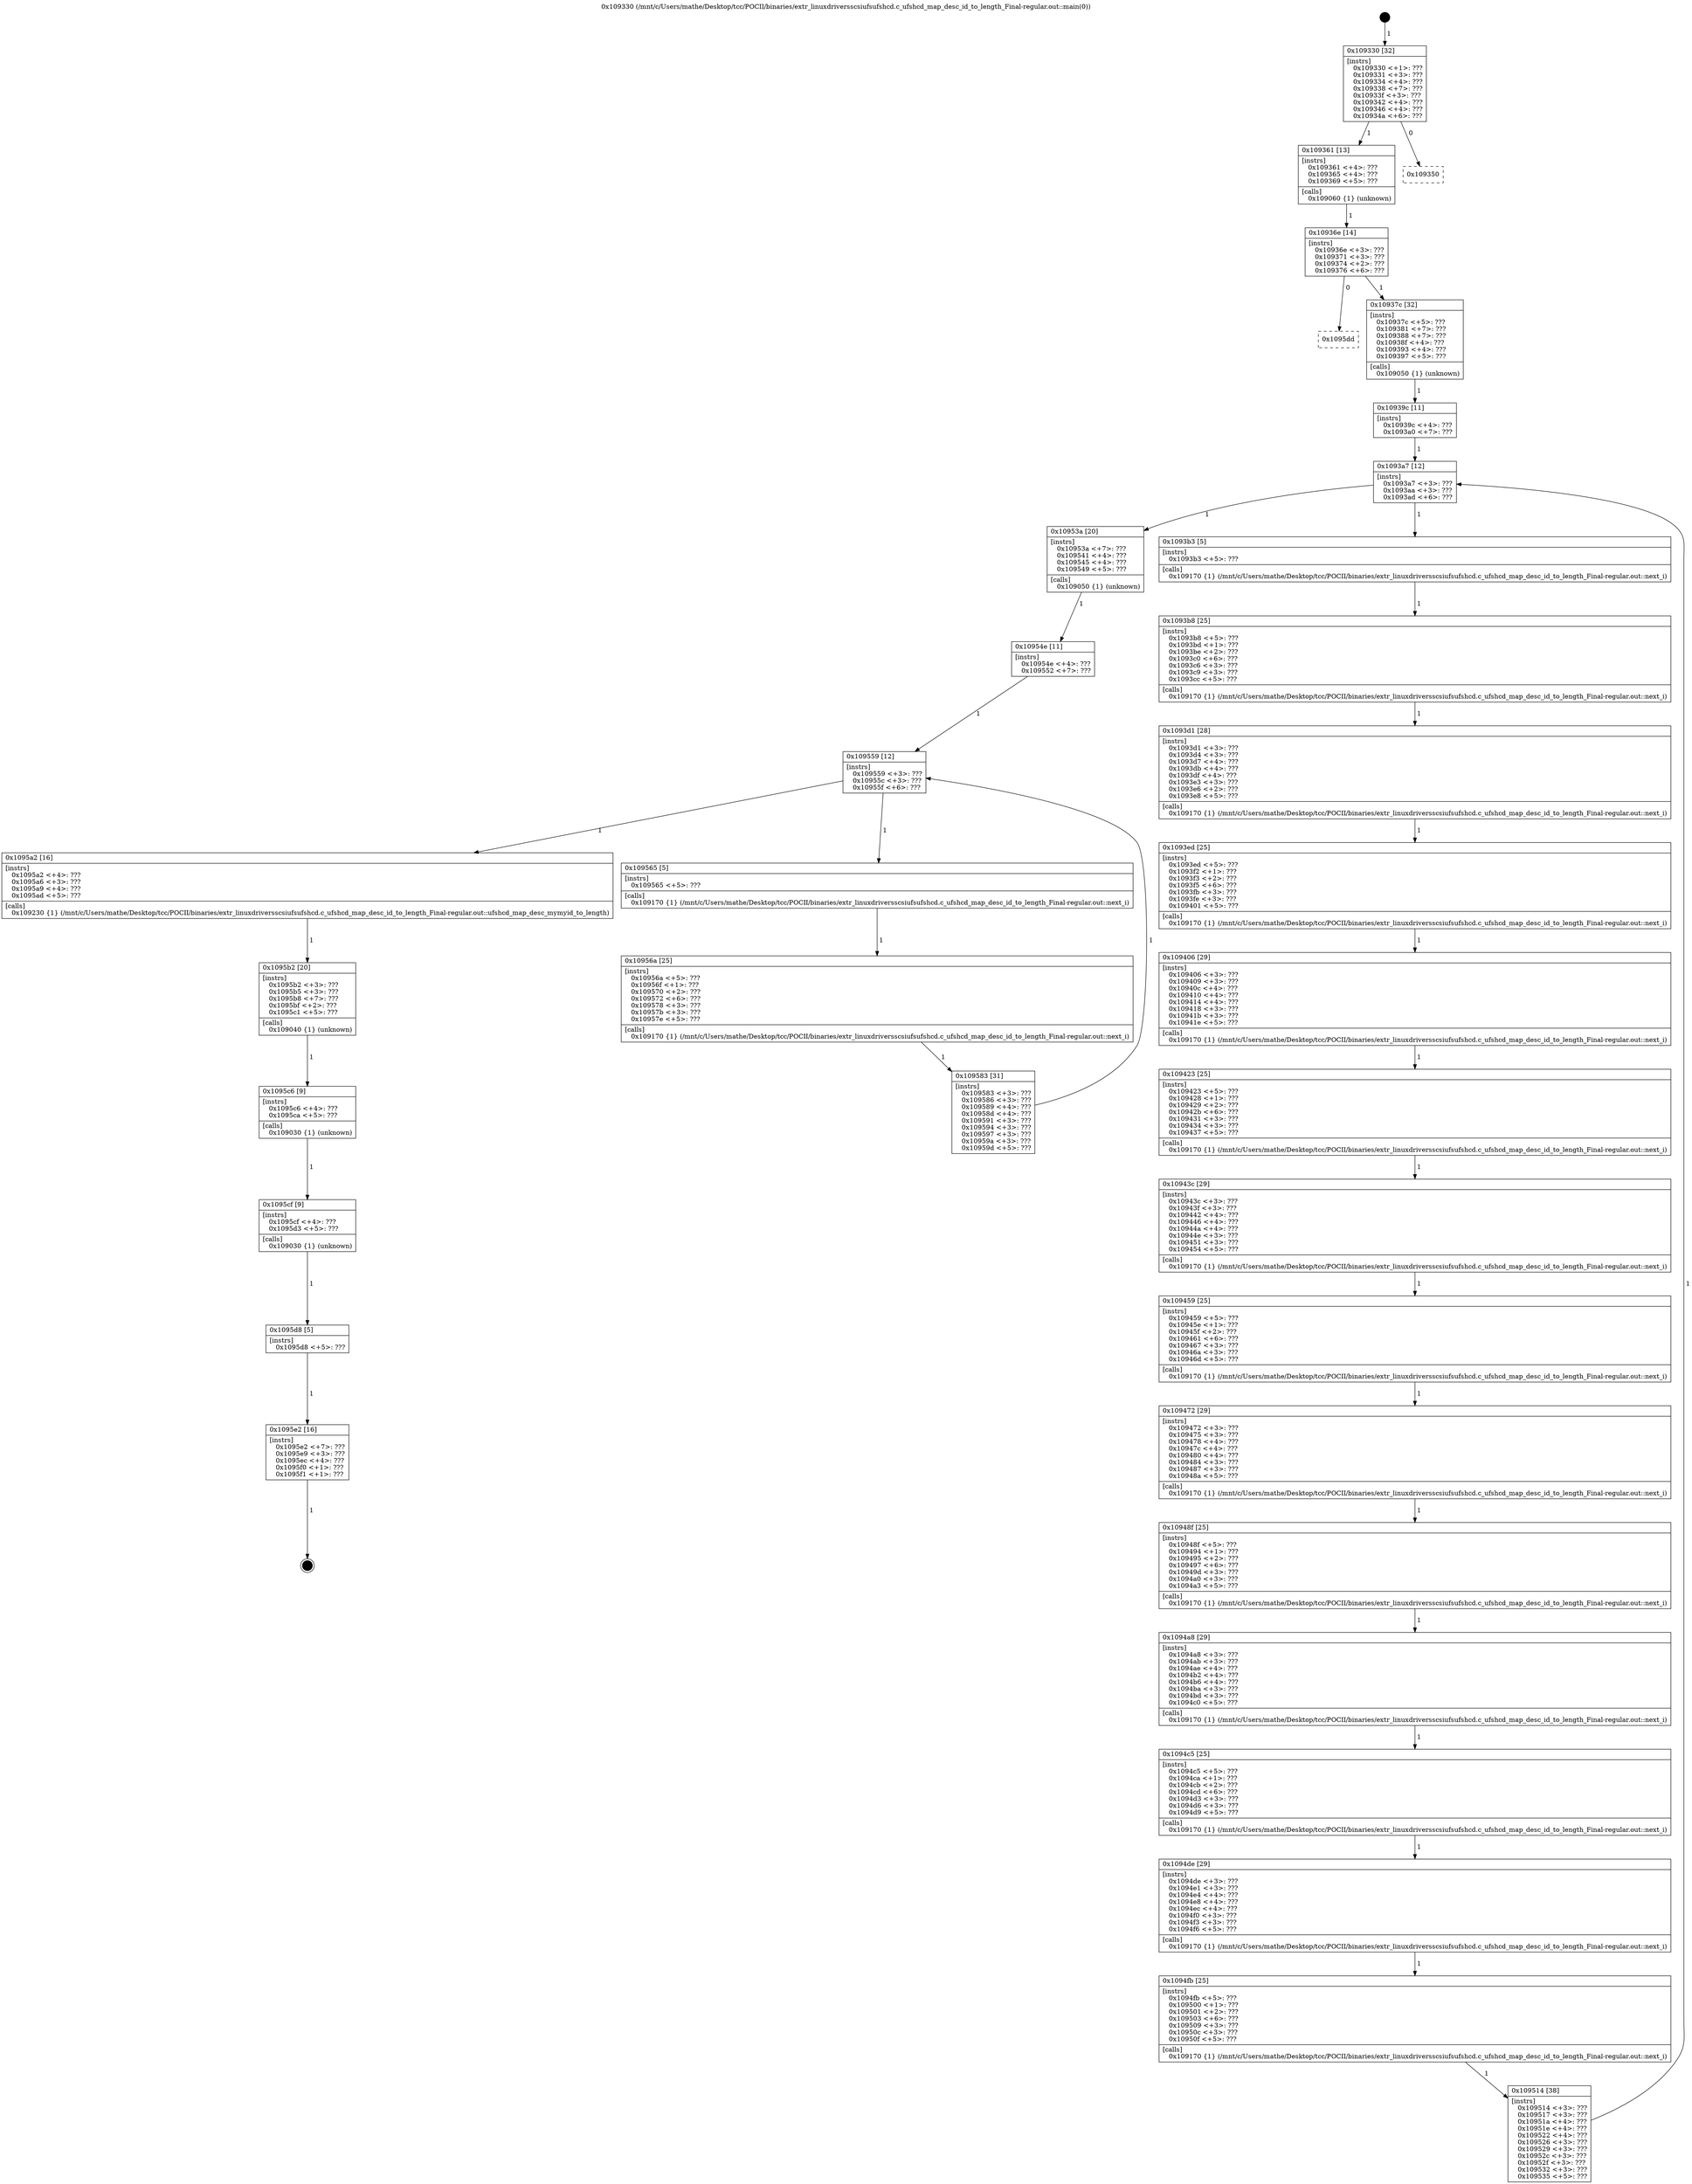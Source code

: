 digraph "0x109330" {
  label = "0x109330 (/mnt/c/Users/mathe/Desktop/tcc/POCII/binaries/extr_linuxdriversscsiufsufshcd.c_ufshcd_map_desc_id_to_length_Final-regular.out::main(0))"
  labelloc = "t"
  node[shape=record]

  Entry [label="",width=0.3,height=0.3,shape=circle,fillcolor=black,style=filled]
  "0x109330" [label="{
     0x109330 [32]\l
     | [instrs]\l
     &nbsp;&nbsp;0x109330 \<+1\>: ???\l
     &nbsp;&nbsp;0x109331 \<+3\>: ???\l
     &nbsp;&nbsp;0x109334 \<+4\>: ???\l
     &nbsp;&nbsp;0x109338 \<+7\>: ???\l
     &nbsp;&nbsp;0x10933f \<+3\>: ???\l
     &nbsp;&nbsp;0x109342 \<+4\>: ???\l
     &nbsp;&nbsp;0x109346 \<+4\>: ???\l
     &nbsp;&nbsp;0x10934a \<+6\>: ???\l
  }"]
  "0x109361" [label="{
     0x109361 [13]\l
     | [instrs]\l
     &nbsp;&nbsp;0x109361 \<+4\>: ???\l
     &nbsp;&nbsp;0x109365 \<+4\>: ???\l
     &nbsp;&nbsp;0x109369 \<+5\>: ???\l
     | [calls]\l
     &nbsp;&nbsp;0x109060 \{1\} (unknown)\l
  }"]
  "0x109350" [label="{
     0x109350\l
  }", style=dashed]
  "0x10936e" [label="{
     0x10936e [14]\l
     | [instrs]\l
     &nbsp;&nbsp;0x10936e \<+3\>: ???\l
     &nbsp;&nbsp;0x109371 \<+3\>: ???\l
     &nbsp;&nbsp;0x109374 \<+2\>: ???\l
     &nbsp;&nbsp;0x109376 \<+6\>: ???\l
  }"]
  "0x1095dd" [label="{
     0x1095dd\l
  }", style=dashed]
  "0x10937c" [label="{
     0x10937c [32]\l
     | [instrs]\l
     &nbsp;&nbsp;0x10937c \<+5\>: ???\l
     &nbsp;&nbsp;0x109381 \<+7\>: ???\l
     &nbsp;&nbsp;0x109388 \<+7\>: ???\l
     &nbsp;&nbsp;0x10938f \<+4\>: ???\l
     &nbsp;&nbsp;0x109393 \<+4\>: ???\l
     &nbsp;&nbsp;0x109397 \<+5\>: ???\l
     | [calls]\l
     &nbsp;&nbsp;0x109050 \{1\} (unknown)\l
  }"]
  Exit [label="",width=0.3,height=0.3,shape=circle,fillcolor=black,style=filled,peripheries=2]
  "0x1093a7" [label="{
     0x1093a7 [12]\l
     | [instrs]\l
     &nbsp;&nbsp;0x1093a7 \<+3\>: ???\l
     &nbsp;&nbsp;0x1093aa \<+3\>: ???\l
     &nbsp;&nbsp;0x1093ad \<+6\>: ???\l
  }"]
  "0x10953a" [label="{
     0x10953a [20]\l
     | [instrs]\l
     &nbsp;&nbsp;0x10953a \<+7\>: ???\l
     &nbsp;&nbsp;0x109541 \<+4\>: ???\l
     &nbsp;&nbsp;0x109545 \<+4\>: ???\l
     &nbsp;&nbsp;0x109549 \<+5\>: ???\l
     | [calls]\l
     &nbsp;&nbsp;0x109050 \{1\} (unknown)\l
  }"]
  "0x1093b3" [label="{
     0x1093b3 [5]\l
     | [instrs]\l
     &nbsp;&nbsp;0x1093b3 \<+5\>: ???\l
     | [calls]\l
     &nbsp;&nbsp;0x109170 \{1\} (/mnt/c/Users/mathe/Desktop/tcc/POCII/binaries/extr_linuxdriversscsiufsufshcd.c_ufshcd_map_desc_id_to_length_Final-regular.out::next_i)\l
  }"]
  "0x1093b8" [label="{
     0x1093b8 [25]\l
     | [instrs]\l
     &nbsp;&nbsp;0x1093b8 \<+5\>: ???\l
     &nbsp;&nbsp;0x1093bd \<+1\>: ???\l
     &nbsp;&nbsp;0x1093be \<+2\>: ???\l
     &nbsp;&nbsp;0x1093c0 \<+6\>: ???\l
     &nbsp;&nbsp;0x1093c6 \<+3\>: ???\l
     &nbsp;&nbsp;0x1093c9 \<+3\>: ???\l
     &nbsp;&nbsp;0x1093cc \<+5\>: ???\l
     | [calls]\l
     &nbsp;&nbsp;0x109170 \{1\} (/mnt/c/Users/mathe/Desktop/tcc/POCII/binaries/extr_linuxdriversscsiufsufshcd.c_ufshcd_map_desc_id_to_length_Final-regular.out::next_i)\l
  }"]
  "0x1093d1" [label="{
     0x1093d1 [28]\l
     | [instrs]\l
     &nbsp;&nbsp;0x1093d1 \<+3\>: ???\l
     &nbsp;&nbsp;0x1093d4 \<+3\>: ???\l
     &nbsp;&nbsp;0x1093d7 \<+4\>: ???\l
     &nbsp;&nbsp;0x1093db \<+4\>: ???\l
     &nbsp;&nbsp;0x1093df \<+4\>: ???\l
     &nbsp;&nbsp;0x1093e3 \<+3\>: ???\l
     &nbsp;&nbsp;0x1093e6 \<+2\>: ???\l
     &nbsp;&nbsp;0x1093e8 \<+5\>: ???\l
     | [calls]\l
     &nbsp;&nbsp;0x109170 \{1\} (/mnt/c/Users/mathe/Desktop/tcc/POCII/binaries/extr_linuxdriversscsiufsufshcd.c_ufshcd_map_desc_id_to_length_Final-regular.out::next_i)\l
  }"]
  "0x1093ed" [label="{
     0x1093ed [25]\l
     | [instrs]\l
     &nbsp;&nbsp;0x1093ed \<+5\>: ???\l
     &nbsp;&nbsp;0x1093f2 \<+1\>: ???\l
     &nbsp;&nbsp;0x1093f3 \<+2\>: ???\l
     &nbsp;&nbsp;0x1093f5 \<+6\>: ???\l
     &nbsp;&nbsp;0x1093fb \<+3\>: ???\l
     &nbsp;&nbsp;0x1093fe \<+3\>: ???\l
     &nbsp;&nbsp;0x109401 \<+5\>: ???\l
     | [calls]\l
     &nbsp;&nbsp;0x109170 \{1\} (/mnt/c/Users/mathe/Desktop/tcc/POCII/binaries/extr_linuxdriversscsiufsufshcd.c_ufshcd_map_desc_id_to_length_Final-regular.out::next_i)\l
  }"]
  "0x109406" [label="{
     0x109406 [29]\l
     | [instrs]\l
     &nbsp;&nbsp;0x109406 \<+3\>: ???\l
     &nbsp;&nbsp;0x109409 \<+3\>: ???\l
     &nbsp;&nbsp;0x10940c \<+4\>: ???\l
     &nbsp;&nbsp;0x109410 \<+4\>: ???\l
     &nbsp;&nbsp;0x109414 \<+4\>: ???\l
     &nbsp;&nbsp;0x109418 \<+3\>: ???\l
     &nbsp;&nbsp;0x10941b \<+3\>: ???\l
     &nbsp;&nbsp;0x10941e \<+5\>: ???\l
     | [calls]\l
     &nbsp;&nbsp;0x109170 \{1\} (/mnt/c/Users/mathe/Desktop/tcc/POCII/binaries/extr_linuxdriversscsiufsufshcd.c_ufshcd_map_desc_id_to_length_Final-regular.out::next_i)\l
  }"]
  "0x109423" [label="{
     0x109423 [25]\l
     | [instrs]\l
     &nbsp;&nbsp;0x109423 \<+5\>: ???\l
     &nbsp;&nbsp;0x109428 \<+1\>: ???\l
     &nbsp;&nbsp;0x109429 \<+2\>: ???\l
     &nbsp;&nbsp;0x10942b \<+6\>: ???\l
     &nbsp;&nbsp;0x109431 \<+3\>: ???\l
     &nbsp;&nbsp;0x109434 \<+3\>: ???\l
     &nbsp;&nbsp;0x109437 \<+5\>: ???\l
     | [calls]\l
     &nbsp;&nbsp;0x109170 \{1\} (/mnt/c/Users/mathe/Desktop/tcc/POCII/binaries/extr_linuxdriversscsiufsufshcd.c_ufshcd_map_desc_id_to_length_Final-regular.out::next_i)\l
  }"]
  "0x10943c" [label="{
     0x10943c [29]\l
     | [instrs]\l
     &nbsp;&nbsp;0x10943c \<+3\>: ???\l
     &nbsp;&nbsp;0x10943f \<+3\>: ???\l
     &nbsp;&nbsp;0x109442 \<+4\>: ???\l
     &nbsp;&nbsp;0x109446 \<+4\>: ???\l
     &nbsp;&nbsp;0x10944a \<+4\>: ???\l
     &nbsp;&nbsp;0x10944e \<+3\>: ???\l
     &nbsp;&nbsp;0x109451 \<+3\>: ???\l
     &nbsp;&nbsp;0x109454 \<+5\>: ???\l
     | [calls]\l
     &nbsp;&nbsp;0x109170 \{1\} (/mnt/c/Users/mathe/Desktop/tcc/POCII/binaries/extr_linuxdriversscsiufsufshcd.c_ufshcd_map_desc_id_to_length_Final-regular.out::next_i)\l
  }"]
  "0x109459" [label="{
     0x109459 [25]\l
     | [instrs]\l
     &nbsp;&nbsp;0x109459 \<+5\>: ???\l
     &nbsp;&nbsp;0x10945e \<+1\>: ???\l
     &nbsp;&nbsp;0x10945f \<+2\>: ???\l
     &nbsp;&nbsp;0x109461 \<+6\>: ???\l
     &nbsp;&nbsp;0x109467 \<+3\>: ???\l
     &nbsp;&nbsp;0x10946a \<+3\>: ???\l
     &nbsp;&nbsp;0x10946d \<+5\>: ???\l
     | [calls]\l
     &nbsp;&nbsp;0x109170 \{1\} (/mnt/c/Users/mathe/Desktop/tcc/POCII/binaries/extr_linuxdriversscsiufsufshcd.c_ufshcd_map_desc_id_to_length_Final-regular.out::next_i)\l
  }"]
  "0x109472" [label="{
     0x109472 [29]\l
     | [instrs]\l
     &nbsp;&nbsp;0x109472 \<+3\>: ???\l
     &nbsp;&nbsp;0x109475 \<+3\>: ???\l
     &nbsp;&nbsp;0x109478 \<+4\>: ???\l
     &nbsp;&nbsp;0x10947c \<+4\>: ???\l
     &nbsp;&nbsp;0x109480 \<+4\>: ???\l
     &nbsp;&nbsp;0x109484 \<+3\>: ???\l
     &nbsp;&nbsp;0x109487 \<+3\>: ???\l
     &nbsp;&nbsp;0x10948a \<+5\>: ???\l
     | [calls]\l
     &nbsp;&nbsp;0x109170 \{1\} (/mnt/c/Users/mathe/Desktop/tcc/POCII/binaries/extr_linuxdriversscsiufsufshcd.c_ufshcd_map_desc_id_to_length_Final-regular.out::next_i)\l
  }"]
  "0x10948f" [label="{
     0x10948f [25]\l
     | [instrs]\l
     &nbsp;&nbsp;0x10948f \<+5\>: ???\l
     &nbsp;&nbsp;0x109494 \<+1\>: ???\l
     &nbsp;&nbsp;0x109495 \<+2\>: ???\l
     &nbsp;&nbsp;0x109497 \<+6\>: ???\l
     &nbsp;&nbsp;0x10949d \<+3\>: ???\l
     &nbsp;&nbsp;0x1094a0 \<+3\>: ???\l
     &nbsp;&nbsp;0x1094a3 \<+5\>: ???\l
     | [calls]\l
     &nbsp;&nbsp;0x109170 \{1\} (/mnt/c/Users/mathe/Desktop/tcc/POCII/binaries/extr_linuxdriversscsiufsufshcd.c_ufshcd_map_desc_id_to_length_Final-regular.out::next_i)\l
  }"]
  "0x1094a8" [label="{
     0x1094a8 [29]\l
     | [instrs]\l
     &nbsp;&nbsp;0x1094a8 \<+3\>: ???\l
     &nbsp;&nbsp;0x1094ab \<+3\>: ???\l
     &nbsp;&nbsp;0x1094ae \<+4\>: ???\l
     &nbsp;&nbsp;0x1094b2 \<+4\>: ???\l
     &nbsp;&nbsp;0x1094b6 \<+4\>: ???\l
     &nbsp;&nbsp;0x1094ba \<+3\>: ???\l
     &nbsp;&nbsp;0x1094bd \<+3\>: ???\l
     &nbsp;&nbsp;0x1094c0 \<+5\>: ???\l
     | [calls]\l
     &nbsp;&nbsp;0x109170 \{1\} (/mnt/c/Users/mathe/Desktop/tcc/POCII/binaries/extr_linuxdriversscsiufsufshcd.c_ufshcd_map_desc_id_to_length_Final-regular.out::next_i)\l
  }"]
  "0x1094c5" [label="{
     0x1094c5 [25]\l
     | [instrs]\l
     &nbsp;&nbsp;0x1094c5 \<+5\>: ???\l
     &nbsp;&nbsp;0x1094ca \<+1\>: ???\l
     &nbsp;&nbsp;0x1094cb \<+2\>: ???\l
     &nbsp;&nbsp;0x1094cd \<+6\>: ???\l
     &nbsp;&nbsp;0x1094d3 \<+3\>: ???\l
     &nbsp;&nbsp;0x1094d6 \<+3\>: ???\l
     &nbsp;&nbsp;0x1094d9 \<+5\>: ???\l
     | [calls]\l
     &nbsp;&nbsp;0x109170 \{1\} (/mnt/c/Users/mathe/Desktop/tcc/POCII/binaries/extr_linuxdriversscsiufsufshcd.c_ufshcd_map_desc_id_to_length_Final-regular.out::next_i)\l
  }"]
  "0x1094de" [label="{
     0x1094de [29]\l
     | [instrs]\l
     &nbsp;&nbsp;0x1094de \<+3\>: ???\l
     &nbsp;&nbsp;0x1094e1 \<+3\>: ???\l
     &nbsp;&nbsp;0x1094e4 \<+4\>: ???\l
     &nbsp;&nbsp;0x1094e8 \<+4\>: ???\l
     &nbsp;&nbsp;0x1094ec \<+4\>: ???\l
     &nbsp;&nbsp;0x1094f0 \<+3\>: ???\l
     &nbsp;&nbsp;0x1094f3 \<+3\>: ???\l
     &nbsp;&nbsp;0x1094f6 \<+5\>: ???\l
     | [calls]\l
     &nbsp;&nbsp;0x109170 \{1\} (/mnt/c/Users/mathe/Desktop/tcc/POCII/binaries/extr_linuxdriversscsiufsufshcd.c_ufshcd_map_desc_id_to_length_Final-regular.out::next_i)\l
  }"]
  "0x1094fb" [label="{
     0x1094fb [25]\l
     | [instrs]\l
     &nbsp;&nbsp;0x1094fb \<+5\>: ???\l
     &nbsp;&nbsp;0x109500 \<+1\>: ???\l
     &nbsp;&nbsp;0x109501 \<+2\>: ???\l
     &nbsp;&nbsp;0x109503 \<+6\>: ???\l
     &nbsp;&nbsp;0x109509 \<+3\>: ???\l
     &nbsp;&nbsp;0x10950c \<+3\>: ???\l
     &nbsp;&nbsp;0x10950f \<+5\>: ???\l
     | [calls]\l
     &nbsp;&nbsp;0x109170 \{1\} (/mnt/c/Users/mathe/Desktop/tcc/POCII/binaries/extr_linuxdriversscsiufsufshcd.c_ufshcd_map_desc_id_to_length_Final-regular.out::next_i)\l
  }"]
  "0x109514" [label="{
     0x109514 [38]\l
     | [instrs]\l
     &nbsp;&nbsp;0x109514 \<+3\>: ???\l
     &nbsp;&nbsp;0x109517 \<+3\>: ???\l
     &nbsp;&nbsp;0x10951a \<+4\>: ???\l
     &nbsp;&nbsp;0x10951e \<+4\>: ???\l
     &nbsp;&nbsp;0x109522 \<+4\>: ???\l
     &nbsp;&nbsp;0x109526 \<+3\>: ???\l
     &nbsp;&nbsp;0x109529 \<+3\>: ???\l
     &nbsp;&nbsp;0x10952c \<+3\>: ???\l
     &nbsp;&nbsp;0x10952f \<+3\>: ???\l
     &nbsp;&nbsp;0x109532 \<+3\>: ???\l
     &nbsp;&nbsp;0x109535 \<+5\>: ???\l
  }"]
  "0x10939c" [label="{
     0x10939c [11]\l
     | [instrs]\l
     &nbsp;&nbsp;0x10939c \<+4\>: ???\l
     &nbsp;&nbsp;0x1093a0 \<+7\>: ???\l
  }"]
  "0x109559" [label="{
     0x109559 [12]\l
     | [instrs]\l
     &nbsp;&nbsp;0x109559 \<+3\>: ???\l
     &nbsp;&nbsp;0x10955c \<+3\>: ???\l
     &nbsp;&nbsp;0x10955f \<+6\>: ???\l
  }"]
  "0x1095a2" [label="{
     0x1095a2 [16]\l
     | [instrs]\l
     &nbsp;&nbsp;0x1095a2 \<+4\>: ???\l
     &nbsp;&nbsp;0x1095a6 \<+3\>: ???\l
     &nbsp;&nbsp;0x1095a9 \<+4\>: ???\l
     &nbsp;&nbsp;0x1095ad \<+5\>: ???\l
     | [calls]\l
     &nbsp;&nbsp;0x109230 \{1\} (/mnt/c/Users/mathe/Desktop/tcc/POCII/binaries/extr_linuxdriversscsiufsufshcd.c_ufshcd_map_desc_id_to_length_Final-regular.out::ufshcd_map_desc_mymyid_to_length)\l
  }"]
  "0x109565" [label="{
     0x109565 [5]\l
     | [instrs]\l
     &nbsp;&nbsp;0x109565 \<+5\>: ???\l
     | [calls]\l
     &nbsp;&nbsp;0x109170 \{1\} (/mnt/c/Users/mathe/Desktop/tcc/POCII/binaries/extr_linuxdriversscsiufsufshcd.c_ufshcd_map_desc_id_to_length_Final-regular.out::next_i)\l
  }"]
  "0x10956a" [label="{
     0x10956a [25]\l
     | [instrs]\l
     &nbsp;&nbsp;0x10956a \<+5\>: ???\l
     &nbsp;&nbsp;0x10956f \<+1\>: ???\l
     &nbsp;&nbsp;0x109570 \<+2\>: ???\l
     &nbsp;&nbsp;0x109572 \<+6\>: ???\l
     &nbsp;&nbsp;0x109578 \<+3\>: ???\l
     &nbsp;&nbsp;0x10957b \<+3\>: ???\l
     &nbsp;&nbsp;0x10957e \<+5\>: ???\l
     | [calls]\l
     &nbsp;&nbsp;0x109170 \{1\} (/mnt/c/Users/mathe/Desktop/tcc/POCII/binaries/extr_linuxdriversscsiufsufshcd.c_ufshcd_map_desc_id_to_length_Final-regular.out::next_i)\l
  }"]
  "0x109583" [label="{
     0x109583 [31]\l
     | [instrs]\l
     &nbsp;&nbsp;0x109583 \<+3\>: ???\l
     &nbsp;&nbsp;0x109586 \<+3\>: ???\l
     &nbsp;&nbsp;0x109589 \<+4\>: ???\l
     &nbsp;&nbsp;0x10958d \<+4\>: ???\l
     &nbsp;&nbsp;0x109591 \<+3\>: ???\l
     &nbsp;&nbsp;0x109594 \<+3\>: ???\l
     &nbsp;&nbsp;0x109597 \<+3\>: ???\l
     &nbsp;&nbsp;0x10959a \<+3\>: ???\l
     &nbsp;&nbsp;0x10959d \<+5\>: ???\l
  }"]
  "0x10954e" [label="{
     0x10954e [11]\l
     | [instrs]\l
     &nbsp;&nbsp;0x10954e \<+4\>: ???\l
     &nbsp;&nbsp;0x109552 \<+7\>: ???\l
  }"]
  "0x1095b2" [label="{
     0x1095b2 [20]\l
     | [instrs]\l
     &nbsp;&nbsp;0x1095b2 \<+3\>: ???\l
     &nbsp;&nbsp;0x1095b5 \<+3\>: ???\l
     &nbsp;&nbsp;0x1095b8 \<+7\>: ???\l
     &nbsp;&nbsp;0x1095bf \<+2\>: ???\l
     &nbsp;&nbsp;0x1095c1 \<+5\>: ???\l
     | [calls]\l
     &nbsp;&nbsp;0x109040 \{1\} (unknown)\l
  }"]
  "0x1095c6" [label="{
     0x1095c6 [9]\l
     | [instrs]\l
     &nbsp;&nbsp;0x1095c6 \<+4\>: ???\l
     &nbsp;&nbsp;0x1095ca \<+5\>: ???\l
     | [calls]\l
     &nbsp;&nbsp;0x109030 \{1\} (unknown)\l
  }"]
  "0x1095cf" [label="{
     0x1095cf [9]\l
     | [instrs]\l
     &nbsp;&nbsp;0x1095cf \<+4\>: ???\l
     &nbsp;&nbsp;0x1095d3 \<+5\>: ???\l
     | [calls]\l
     &nbsp;&nbsp;0x109030 \{1\} (unknown)\l
  }"]
  "0x1095d8" [label="{
     0x1095d8 [5]\l
     | [instrs]\l
     &nbsp;&nbsp;0x1095d8 \<+5\>: ???\l
  }"]
  "0x1095e2" [label="{
     0x1095e2 [16]\l
     | [instrs]\l
     &nbsp;&nbsp;0x1095e2 \<+7\>: ???\l
     &nbsp;&nbsp;0x1095e9 \<+3\>: ???\l
     &nbsp;&nbsp;0x1095ec \<+4\>: ???\l
     &nbsp;&nbsp;0x1095f0 \<+1\>: ???\l
     &nbsp;&nbsp;0x1095f1 \<+1\>: ???\l
  }"]
  Entry -> "0x109330" [label=" 1"]
  "0x109330" -> "0x109361" [label=" 1"]
  "0x109330" -> "0x109350" [label=" 0"]
  "0x109361" -> "0x10936e" [label=" 1"]
  "0x10936e" -> "0x1095dd" [label=" 0"]
  "0x10936e" -> "0x10937c" [label=" 1"]
  "0x1095e2" -> Exit [label=" 1"]
  "0x10937c" -> "0x10939c" [label=" 1"]
  "0x1093a7" -> "0x10953a" [label=" 1"]
  "0x1093a7" -> "0x1093b3" [label=" 1"]
  "0x1093b3" -> "0x1093b8" [label=" 1"]
  "0x1093b8" -> "0x1093d1" [label=" 1"]
  "0x1093d1" -> "0x1093ed" [label=" 1"]
  "0x1093ed" -> "0x109406" [label=" 1"]
  "0x109406" -> "0x109423" [label=" 1"]
  "0x109423" -> "0x10943c" [label=" 1"]
  "0x10943c" -> "0x109459" [label=" 1"]
  "0x109459" -> "0x109472" [label=" 1"]
  "0x109472" -> "0x10948f" [label=" 1"]
  "0x10948f" -> "0x1094a8" [label=" 1"]
  "0x1094a8" -> "0x1094c5" [label=" 1"]
  "0x1094c5" -> "0x1094de" [label=" 1"]
  "0x1094de" -> "0x1094fb" [label=" 1"]
  "0x1094fb" -> "0x109514" [label=" 1"]
  "0x10939c" -> "0x1093a7" [label=" 1"]
  "0x109514" -> "0x1093a7" [label=" 1"]
  "0x10953a" -> "0x10954e" [label=" 1"]
  "0x109559" -> "0x1095a2" [label=" 1"]
  "0x109559" -> "0x109565" [label=" 1"]
  "0x109565" -> "0x10956a" [label=" 1"]
  "0x10956a" -> "0x109583" [label=" 1"]
  "0x10954e" -> "0x109559" [label=" 1"]
  "0x109583" -> "0x109559" [label=" 1"]
  "0x1095a2" -> "0x1095b2" [label=" 1"]
  "0x1095b2" -> "0x1095c6" [label=" 1"]
  "0x1095c6" -> "0x1095cf" [label=" 1"]
  "0x1095cf" -> "0x1095d8" [label=" 1"]
  "0x1095d8" -> "0x1095e2" [label=" 1"]
}
